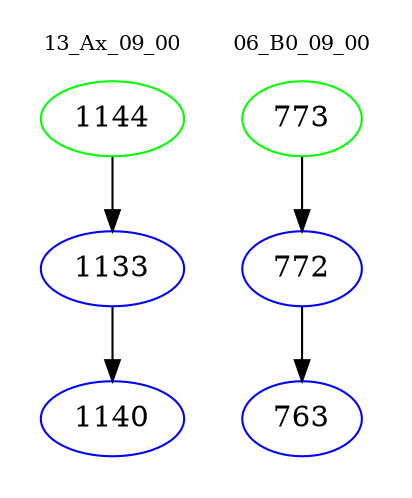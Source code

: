 digraph{
subgraph cluster_0 {
color = white
label = "13_Ax_09_00";
fontsize=10;
T0_1144 [label="1144", color="green"]
T0_1144 -> T0_1133 [color="black"]
T0_1133 [label="1133", color="blue"]
T0_1133 -> T0_1140 [color="black"]
T0_1140 [label="1140", color="blue"]
}
subgraph cluster_1 {
color = white
label = "06_B0_09_00";
fontsize=10;
T1_773 [label="773", color="green"]
T1_773 -> T1_772 [color="black"]
T1_772 [label="772", color="blue"]
T1_772 -> T1_763 [color="black"]
T1_763 [label="763", color="blue"]
}
}
